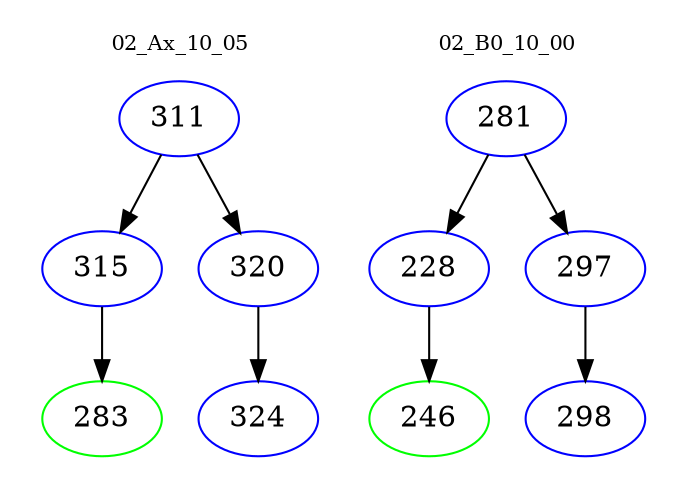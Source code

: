 digraph{
subgraph cluster_0 {
color = white
label = "02_Ax_10_05";
fontsize=10;
T0_311 [label="311", color="blue"]
T0_311 -> T0_315 [color="black"]
T0_315 [label="315", color="blue"]
T0_315 -> T0_283 [color="black"]
T0_283 [label="283", color="green"]
T0_311 -> T0_320 [color="black"]
T0_320 [label="320", color="blue"]
T0_320 -> T0_324 [color="black"]
T0_324 [label="324", color="blue"]
}
subgraph cluster_1 {
color = white
label = "02_B0_10_00";
fontsize=10;
T1_281 [label="281", color="blue"]
T1_281 -> T1_228 [color="black"]
T1_228 [label="228", color="blue"]
T1_228 -> T1_246 [color="black"]
T1_246 [label="246", color="green"]
T1_281 -> T1_297 [color="black"]
T1_297 [label="297", color="blue"]
T1_297 -> T1_298 [color="black"]
T1_298 [label="298", color="blue"]
}
}
